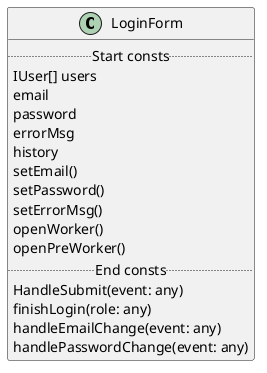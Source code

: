 @startuml
'https://plantuml.com/class-diagram

class LoginForm {
  .. Start consts ..
  IUser[] users
  email
  password
  errorMsg
  history
  setEmail()
  setPassword()
  setErrorMsg()
  openWorker()
  openPreWorker()
  .. End consts ..
  HandleSubmit(event: any)
  finishLogin(role: any)
  handleEmailChange(event: any)
  handlePasswordChange(event: any)
}

@enduml
components
